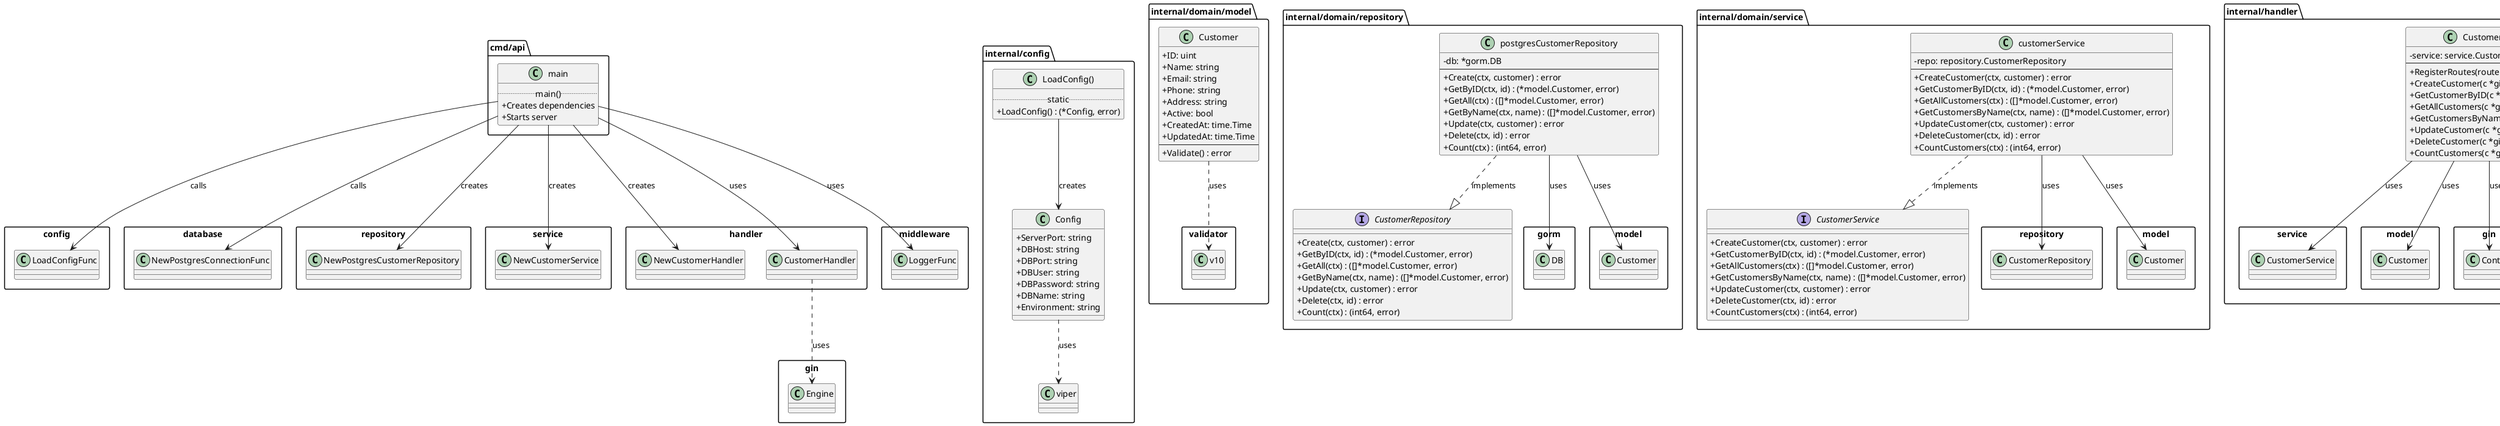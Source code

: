 @startuml
' Define a skin for better visuals
skinparam classAttributeIconSize 0
skinparam packageStyle rectangle

package "cmd/api" <<Folder>> {
  class main {
    .. main() ..
    + Creates dependencies
    + Starts server
  }
}

package "internal/config" <<Folder>> {
  class Config {
    + ServerPort: string
    + DBHost: string
    + DBPort: string
    + DBUser: string
    + DBPassword: string
    + DBName: string
    + Environment: string
  }
  Config ..> viper : uses

  class "LoadConfig()" as LoadConfigFunc {
    .. static ..
    + LoadConfig() : (*Config, error)
  }
  LoadConfigFunc --> Config : creates
}

package "internal/domain/model" <<Folder>> {
  class Customer {
    + ID: uint
    + Name: string
    + Email: string
    + Phone: string
    + Address: string
    + Active: bool
    + CreatedAt: time.Time
    + UpdatedAt: time.Time
    --
    + Validate() : error
  }
  Customer ..> "validator.v10" : uses
}

package "internal/domain/repository" <<Folder>> {
  interface CustomerRepository {
    + Create(ctx, customer) : error
    + GetByID(ctx, id) : (*model.Customer, error)
    + GetAll(ctx) : ([]*model.Customer, error)
    + GetByName(ctx, name) : ([]*model.Customer, error)
    + Update(ctx, customer) : error
    + Delete(ctx, id) : error
    + Count(ctx) : (int64, error)
  }

  class postgresCustomerRepository {
    - db: *gorm.DB
    --
    + Create(ctx, customer) : error
    + GetByID(ctx, id) : (*model.Customer, error)
    + GetAll(ctx) : ([]*model.Customer, error)
    + GetByName(ctx, name) : ([]*model.Customer, error)
    + Update(ctx, customer) : error
    + Delete(ctx, id) : error
    + Count(ctx) : (int64, error)
  }
  postgresCustomerRepository ..|> CustomerRepository : implements
  postgresCustomerRepository --> "gorm.DB" : uses
  postgresCustomerRepository --> model.Customer : uses
}

package "internal/domain/service" <<Folder>> {
  interface CustomerService {
    + CreateCustomer(ctx, customer) : error
    + GetCustomerByID(ctx, id) : (*model.Customer, error)
    + GetAllCustomers(ctx) : ([]*model.Customer, error)
    + GetCustomersByName(ctx, name) : ([]*model.Customer, error)
    + UpdateCustomer(ctx, customer) : error
    + DeleteCustomer(ctx, id) : error
    + CountCustomers(ctx) : (int64, error)
  }

  class customerService {
    - repo: repository.CustomerRepository
    --
    + CreateCustomer(ctx, customer) : error
    + GetCustomerByID(ctx, id) : (*model.Customer, error)
    + GetAllCustomers(ctx) : ([]*model.Customer, error)
    + GetCustomersByName(ctx, name) : ([]*model.Customer, error)
    + UpdateCustomer(ctx, customer) : error
    + DeleteCustomer(ctx, id) : error
    + CountCustomers(ctx) : (int64, error)
  }
  customerService ..|> CustomerService : implements
  customerService --> repository.CustomerRepository : uses
  customerService --> model.Customer : uses
}

package "internal/handler" <<Folder>> {
  class CustomerHandler {
    - service: service.CustomerService
    --
    + RegisterRoutes(router *gin.Engine)
    + CreateCustomer(c *gin.Context)
    + GetCustomerByID(c *gin.Context)
    + GetAllCustomers(c *gin.Context)
    + GetCustomersByName(c *gin.Context)
    + UpdateCustomer(c *gin.Context)
    + DeleteCustomer(c *gin.Context)
    + CountCustomers(c *gin.Context)
  }
  CustomerHandler --> service.CustomerService : uses
  CustomerHandler --> model.Customer : uses
  CustomerHandler --> "gin.Context" : uses
  CustomerHandler --> utils.ErrorResponse : uses
  CustomerHandler --> utils.CountResponse : uses
}

package "internal/middleware" <<Folder>> {
    class "Logger()" as LoggerFunc {
        .. static ..
        + Logger() : gin.HandlerFunc
    }
    LoggerFunc --> "gin.Context" : uses
}

package "internal/utils" <<Folder>> {
    class ErrorResponse {
        + Error: string
    }
    class CountResponse {
        + Count: int64
    }
}

package "pkg/database" <<Folder>> {
    class "NewPostgresConnection()" as NewPostgresConnectionFunc {
        .. static ..
        + NewPostgresConnection(cfg *config.Config) : (*gorm.DB, error)
    }
    NewPostgresConnectionFunc --> config.Config : uses
    NewPostgresConnectionFunc ..> "gorm.DB" : creates
}

' Dependencies between packages/components
main --> config.LoadConfigFunc : calls
main --> database.NewPostgresConnectionFunc : calls
main --> repository.NewPostgresCustomerRepository : creates
main --> service.NewCustomerService : creates
main --> handler.NewCustomerHandler : creates
main --> handler.CustomerHandler : uses
main --> middleware.LoggerFunc : uses

handler.CustomerHandler ..> gin.Engine : uses

@enduml
